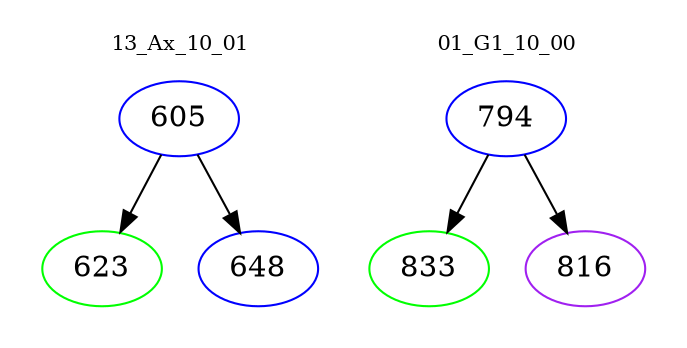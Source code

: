 digraph{
subgraph cluster_0 {
color = white
label = "13_Ax_10_01";
fontsize=10;
T0_605 [label="605", color="blue"]
T0_605 -> T0_623 [color="black"]
T0_623 [label="623", color="green"]
T0_605 -> T0_648 [color="black"]
T0_648 [label="648", color="blue"]
}
subgraph cluster_1 {
color = white
label = "01_G1_10_00";
fontsize=10;
T1_794 [label="794", color="blue"]
T1_794 -> T1_833 [color="black"]
T1_833 [label="833", color="green"]
T1_794 -> T1_816 [color="black"]
T1_816 [label="816", color="purple"]
}
}
